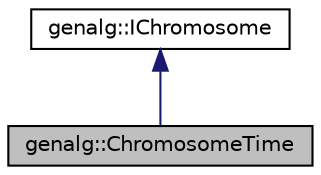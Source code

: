 digraph "genalg::ChromosomeTime"
{
 // LATEX_PDF_SIZE
  edge [fontname="Helvetica",fontsize="10",labelfontname="Helvetica",labelfontsize="10"];
  node [fontname="Helvetica",fontsize="10",shape=record];
  Node1 [label="genalg::ChromosomeTime",height=0.2,width=0.4,color="black", fillcolor="grey75", style="filled", fontcolor="black",tooltip="Time chromosome."];
  Node2 -> Node1 [dir="back",color="midnightblue",fontsize="10",style="solid",fontname="Helvetica"];
  Node2 [label="genalg::IChromosome",height=0.2,width=0.4,color="black", fillcolor="white", style="filled",URL="$classgenalg_1_1IChromosome.html",tooltip="Chromosome interface."];
}
